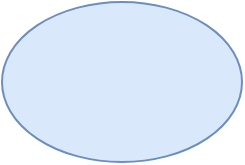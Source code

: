 <mxfile version="15.9.4" type="github"><diagram id="qzrwbraOgEvYbH6R6a23" name="Page-1"><mxGraphModel dx="1426" dy="769" grid="1" gridSize="10" guides="1" tooltips="1" connect="1" arrows="1" fold="1" page="1" pageScale="1" pageWidth="827" pageHeight="1169" math="0" shadow="0"><root><mxCell id="0"/><mxCell id="1" parent="0"/><mxCell id="Q4dfpyftXo6AxcGYx2-g-1" value="" style="ellipse;whiteSpace=wrap;html=1;fillColor=#dae8fc;strokeColor=#6c8ebf;" vertex="1" parent="1"><mxGeometry x="330" y="230" width="120" height="80" as="geometry"/></mxCell></root></mxGraphModel></diagram></mxfile>